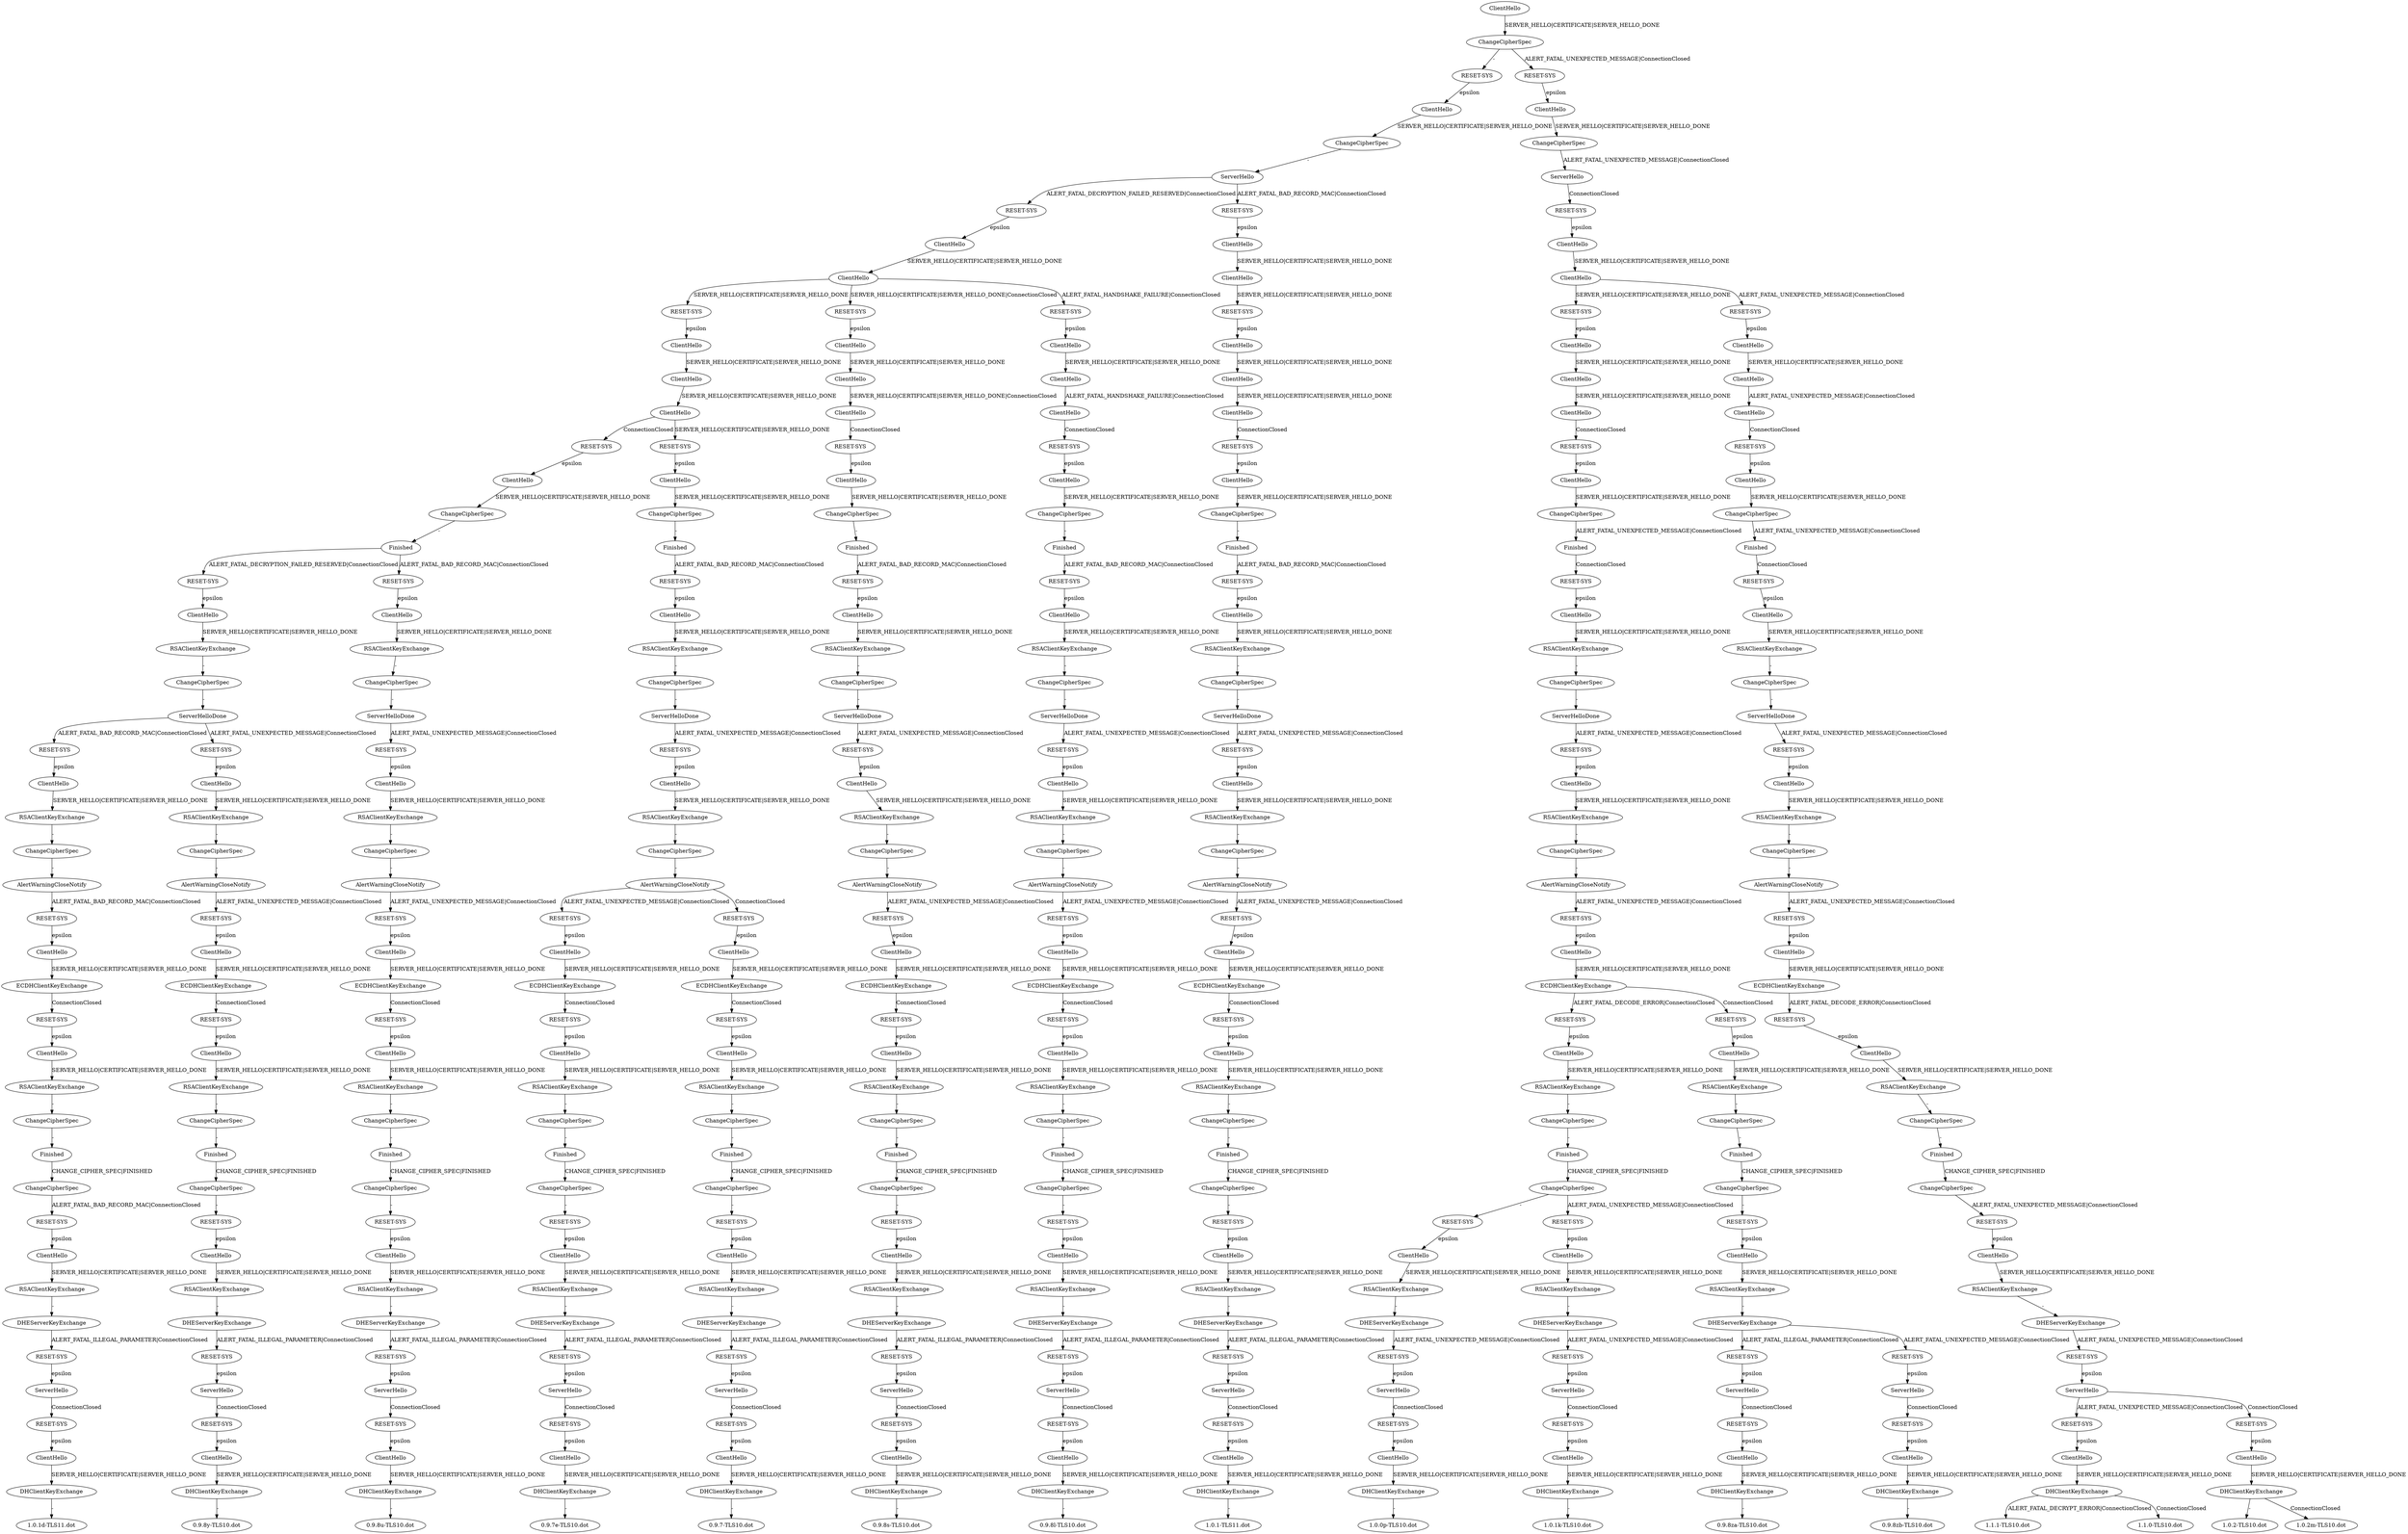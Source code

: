 digraph "" {
	node [label="\N"];
	a0	[label=ClientHello];
	a1	[label=ChangeCipherSpec];
	a0 -> a1	[key=0,
		label="SERVER_HELLO|CERTIFICATE|SERVER_HELLO_DONE"];
	a2	[label="RESET-SYS"];
	a1 -> a2	[key=0,
		label="-"];
	a3	[label="RESET-SYS"];
	a1 -> a3	[key=0,
		label="ALERT_FATAL_UNEXPECTED_MESSAGE|ConnectionClosed"];
	a5	[label=ClientHello];
	a2 -> a5	[key=0,
		label=epsilon];
	a4	[label=ClientHello];
	a3 -> a4	[key=0,
		label=epsilon];
	a6	[label=ChangeCipherSpec];
	a4 -> a6	[key=0,
		label="SERVER_HELLO|CERTIFICATE|SERVER_HELLO_DONE"];
	a9	[label=ChangeCipherSpec];
	a5 -> a9	[key=0,
		label="SERVER_HELLO|CERTIFICATE|SERVER_HELLO_DONE"];
	a7	[label=ServerHello];
	a6 -> a7	[key=0,
		label="ALERT_FATAL_UNEXPECTED_MESSAGE|ConnectionClosed"];
	a8	[label="RESET-SYS"];
	a7 -> a8	[key=0,
		label=ConnectionClosed];
	a13	[label=ClientHello];
	a8 -> a13	[key=0,
		label=epsilon];
	a10	[label=ServerHello];
	a9 -> a10	[key=0,
		label="-"];
	a11	[label="RESET-SYS"];
	a10 -> a11	[key=0,
		label="ALERT_FATAL_DECRYPTION_FAILED_RESERVED|ConnectionClosed"];
	a12	[label="RESET-SYS"];
	a10 -> a12	[key=0,
		label="ALERT_FATAL_BAD_RECORD_MAC|ConnectionClosed"];
	a14	[label=ClientHello];
	a11 -> a14	[key=0,
		label=epsilon];
	a15	[label=ClientHello];
	a12 -> a15	[key=0,
		label=epsilon];
	a16	[label=ClientHello];
	a13 -> a16	[key=0,
		label="SERVER_HELLO|CERTIFICATE|SERVER_HELLO_DONE"];
	a19	[label=ClientHello];
	a14 -> a19	[key=0,
		label="SERVER_HELLO|CERTIFICATE|SERVER_HELLO_DONE"];
	a23	[label=ClientHello];
	a15 -> a23	[key=0,
		label="SERVER_HELLO|CERTIFICATE|SERVER_HELLO_DONE"];
	a17	[label="RESET-SYS"];
	a16 -> a17	[key=0,
		label="SERVER_HELLO|CERTIFICATE|SERVER_HELLO_DONE"];
	a18	[label="RESET-SYS"];
	a16 -> a18	[key=0,
		label="ALERT_FATAL_UNEXPECTED_MESSAGE|ConnectionClosed"];
	a27	[label=ClientHello];
	a17 -> a27	[key=0,
		label=epsilon];
	a29	[label=ClientHello];
	a18 -> a29	[key=0,
		label=epsilon];
	a20	[label="RESET-SYS"];
	a19 -> a20	[key=0,
		label="SERVER_HELLO|CERTIFICATE|SERVER_HELLO_DONE"];
	a21	[label="RESET-SYS"];
	a19 -> a21	[key=0,
		label="SERVER_HELLO|CERTIFICATE|SERVER_HELLO_DONE|ConnectionClosed"];
	a22	[label="RESET-SYS"];
	a19 -> a22	[key=0,
		label="ALERT_FATAL_HANDSHAKE_FAILURE|ConnectionClosed"];
	a28	[label=ClientHello];
	a20 -> a28	[key=0,
		label=epsilon];
	a25	[label=ClientHello];
	a21 -> a25	[key=0,
		label=epsilon];
	a26	[label=ClientHello];
	a22 -> a26	[key=0,
		label=epsilon];
	a24	[label="RESET-SYS"];
	a23 -> a24	[key=0,
		label="SERVER_HELLO|CERTIFICATE|SERVER_HELLO_DONE"];
	a30	[label=ClientHello];
	a24 -> a30	[key=0,
		label=epsilon];
	a31	[label=ClientHello];
	a25 -> a31	[key=0,
		label="SERVER_HELLO|CERTIFICATE|SERVER_HELLO_DONE"];
	a34	[label=ClientHello];
	a26 -> a34	[key=0,
		label="SERVER_HELLO|CERTIFICATE|SERVER_HELLO_DONE"];
	a37	[label=ClientHello];
	a27 -> a37	[key=0,
		label="SERVER_HELLO|CERTIFICATE|SERVER_HELLO_DONE"];
	a40	[label=ClientHello];
	a28 -> a40	[key=0,
		label="SERVER_HELLO|CERTIFICATE|SERVER_HELLO_DONE"];
	a44	[label=ClientHello];
	a29 -> a44	[key=0,
		label="SERVER_HELLO|CERTIFICATE|SERVER_HELLO_DONE"];
	a47	[label=ClientHello];
	a30 -> a47	[key=0,
		label="SERVER_HELLO|CERTIFICATE|SERVER_HELLO_DONE"];
	a32	[label=ClientHello];
	a31 -> a32	[key=0,
		label="SERVER_HELLO|CERTIFICATE|SERVER_HELLO_DONE|ConnectionClosed"];
	a33	[label="RESET-SYS"];
	a32 -> a33	[key=0,
		label=ConnectionClosed];
	a51	[label=ClientHello];
	a33 -> a51	[key=0,
		label=epsilon];
	a35	[label=ClientHello];
	a34 -> a35	[key=0,
		label="ALERT_FATAL_HANDSHAKE_FAILURE|ConnectionClosed"];
	a36	[label="RESET-SYS"];
	a35 -> a36	[key=0,
		label=ConnectionClosed];
	a56	[label=ClientHello];
	a36 -> a56	[key=0,
		label=epsilon];
	a38	[label=ClientHello];
	a37 -> a38	[key=0,
		label="SERVER_HELLO|CERTIFICATE|SERVER_HELLO_DONE"];
	a39	[label="RESET-SYS"];
	a38 -> a39	[key=0,
		label=ConnectionClosed];
	a50	[label=ClientHello];
	a39 -> a50	[key=0,
		label=epsilon];
	a41	[label=ClientHello];
	a40 -> a41	[key=0,
		label="SERVER_HELLO|CERTIFICATE|SERVER_HELLO_DONE"];
	a42	[label="RESET-SYS"];
	a41 -> a42	[key=0,
		label=ConnectionClosed];
	a43	[label="RESET-SYS"];
	a41 -> a43	[key=0,
		label="SERVER_HELLO|CERTIFICATE|SERVER_HELLO_DONE"];
	a52	[label=ClientHello];
	a42 -> a52	[key=0,
		label=epsilon];
	a55	[label=ClientHello];
	a43 -> a55	[key=0,
		label=epsilon];
	a45	[label=ClientHello];
	a44 -> a45	[key=0,
		label="ALERT_FATAL_UNEXPECTED_MESSAGE|ConnectionClosed"];
	a46	[label="RESET-SYS"];
	a45 -> a46	[key=0,
		label=ConnectionClosed];
	a53	[label=ClientHello];
	a46 -> a53	[key=0,
		label=epsilon];
	a48	[label=ClientHello];
	a47 -> a48	[key=0,
		label="SERVER_HELLO|CERTIFICATE|SERVER_HELLO_DONE"];
	a49	[label="RESET-SYS"];
	a48 -> a49	[key=0,
		label=ConnectionClosed];
	a54	[label=ClientHello];
	a49 -> a54	[key=0,
		label=epsilon];
	a57	[label=ChangeCipherSpec];
	a50 -> a57	[key=0,
		label="SERVER_HELLO|CERTIFICATE|SERVER_HELLO_DONE"];
	a60	[label=ChangeCipherSpec];
	a51 -> a60	[key=0,
		label="SERVER_HELLO|CERTIFICATE|SERVER_HELLO_DONE"];
	a63	[label=ChangeCipherSpec];
	a52 -> a63	[key=0,
		label="SERVER_HELLO|CERTIFICATE|SERVER_HELLO_DONE"];
	a67	[label=ChangeCipherSpec];
	a53 -> a67	[key=0,
		label="SERVER_HELLO|CERTIFICATE|SERVER_HELLO_DONE"];
	a70	[label=ChangeCipherSpec];
	a54 -> a70	[key=0,
		label="SERVER_HELLO|CERTIFICATE|SERVER_HELLO_DONE"];
	a73	[label=ChangeCipherSpec];
	a55 -> a73	[key=0,
		label="SERVER_HELLO|CERTIFICATE|SERVER_HELLO_DONE"];
	a76	[label=ChangeCipherSpec];
	a56 -> a76	[key=0,
		label="SERVER_HELLO|CERTIFICATE|SERVER_HELLO_DONE"];
	a58	[label=Finished];
	a57 -> a58	[key=0,
		label="ALERT_FATAL_UNEXPECTED_MESSAGE|ConnectionClosed"];
	a59	[label="RESET-SYS"];
	a58 -> a59	[key=0,
		label=ConnectionClosed];
	a86	[label=ClientHello];
	a59 -> a86	[key=0,
		label=epsilon];
	a61	[label=Finished];
	a60 -> a61	[key=0,
		label="-"];
	a62	[label="RESET-SYS"];
	a61 -> a62	[key=0,
		label="ALERT_FATAL_BAD_RECORD_MAC|ConnectionClosed"];
	a80	[label=ClientHello];
	a62 -> a80	[key=0,
		label=epsilon];
	a64	[label=Finished];
	a63 -> a64	[key=0,
		label="-"];
	a65	[label="RESET-SYS"];
	a64 -> a65	[key=0,
		label="ALERT_FATAL_DECRYPTION_FAILED_RESERVED|ConnectionClosed"];
	a66	[label="RESET-SYS"];
	a64 -> a66	[key=0,
		label="ALERT_FATAL_BAD_RECORD_MAC|ConnectionClosed"];
	a79	[label=ClientHello];
	a65 -> a79	[key=0,
		label=epsilon];
	a83	[label=ClientHello];
	a66 -> a83	[key=0,
		label=epsilon];
	a68	[label=Finished];
	a67 -> a68	[key=0,
		label="ALERT_FATAL_UNEXPECTED_MESSAGE|ConnectionClosed"];
	a69	[label="RESET-SYS"];
	a68 -> a69	[key=0,
		label=ConnectionClosed];
	a81	[label=ClientHello];
	a69 -> a81	[key=0,
		label=epsilon];
	a71	[label=Finished];
	a70 -> a71	[key=0,
		label="-"];
	a72	[label="RESET-SYS"];
	a71 -> a72	[key=0,
		label="ALERT_FATAL_BAD_RECORD_MAC|ConnectionClosed"];
	a84	[label=ClientHello];
	a72 -> a84	[key=0,
		label=epsilon];
	a74	[label=Finished];
	a73 -> a74	[key=0,
		label="-"];
	a75	[label="RESET-SYS"];
	a74 -> a75	[key=0,
		label="ALERT_FATAL_BAD_RECORD_MAC|ConnectionClosed"];
	a85	[label=ClientHello];
	a75 -> a85	[key=0,
		label=epsilon];
	a77	[label=Finished];
	a76 -> a77	[key=0,
		label="-"];
	a78	[label="RESET-SYS"];
	a77 -> a78	[key=0,
		label="ALERT_FATAL_BAD_RECORD_MAC|ConnectionClosed"];
	a82	[label=ClientHello];
	a78 -> a82	[key=0,
		label=epsilon];
	a87	[label=RSAClientKeyExchange];
	a79 -> a87	[key=0,
		label="SERVER_HELLO|CERTIFICATE|SERVER_HELLO_DONE"];
	a92	[label=RSAClientKeyExchange];
	a80 -> a92	[key=0,
		label="SERVER_HELLO|CERTIFICATE|SERVER_HELLO_DONE"];
	a96	[label=RSAClientKeyExchange];
	a81 -> a96	[key=0,
		label="SERVER_HELLO|CERTIFICATE|SERVER_HELLO_DONE"];
	a100	[label=RSAClientKeyExchange];
	a82 -> a100	[key=0,
		label="SERVER_HELLO|CERTIFICATE|SERVER_HELLO_DONE"];
	a104	[label=RSAClientKeyExchange];
	a83 -> a104	[key=0,
		label="SERVER_HELLO|CERTIFICATE|SERVER_HELLO_DONE"];
	a108	[label=RSAClientKeyExchange];
	a84 -> a108	[key=0,
		label="SERVER_HELLO|CERTIFICATE|SERVER_HELLO_DONE"];
	a112	[label=RSAClientKeyExchange];
	a85 -> a112	[key=0,
		label="SERVER_HELLO|CERTIFICATE|SERVER_HELLO_DONE"];
	a116	[label=RSAClientKeyExchange];
	a86 -> a116	[key=0,
		label="SERVER_HELLO|CERTIFICATE|SERVER_HELLO_DONE"];
	a88	[label=ChangeCipherSpec];
	a87 -> a88	[key=0,
		label="-"];
	a89	[label=ServerHelloDone];
	a88 -> a89	[key=0,
		label="-"];
	a90	[label="RESET-SYS"];
	a89 -> a90	[key=0,
		label="ALERT_FATAL_BAD_RECORD_MAC|ConnectionClosed"];
	a91	[label="RESET-SYS"];
	a89 -> a91	[key=0,
		label="ALERT_FATAL_UNEXPECTED_MESSAGE|ConnectionClosed"];
	a121	[label=ClientHello];
	a90 -> a121	[key=0,
		label=epsilon];
	a122	[label=ClientHello];
	a91 -> a122	[key=0,
		label=epsilon];
	a93	[label=ChangeCipherSpec];
	a92 -> a93	[key=0,
		label="-"];
	a94	[label=ServerHelloDone];
	a93 -> a94	[key=0,
		label="-"];
	a95	[label="RESET-SYS"];
	a94 -> a95	[key=0,
		label="ALERT_FATAL_UNEXPECTED_MESSAGE|ConnectionClosed"];
	a120	[label=ClientHello];
	a95 -> a120	[key=0,
		label=epsilon];
	a97	[label=ChangeCipherSpec];
	a96 -> a97	[key=0,
		label="-"];
	a98	[label=ServerHelloDone];
	a97 -> a98	[key=0,
		label="-"];
	a99	[label="RESET-SYS"];
	a98 -> a99	[key=0,
		label="ALERT_FATAL_UNEXPECTED_MESSAGE|ConnectionClosed"];
	a127	[label=ClientHello];
	a99 -> a127	[key=0,
		label=epsilon];
	a101	[label=ChangeCipherSpec];
	a100 -> a101	[key=0,
		label="-"];
	a102	[label=ServerHelloDone];
	a101 -> a102	[key=0,
		label="-"];
	a103	[label="RESET-SYS"];
	a102 -> a103	[key=0,
		label="ALERT_FATAL_UNEXPECTED_MESSAGE|ConnectionClosed"];
	a128	[label=ClientHello];
	a103 -> a128	[key=0,
		label=epsilon];
	a105	[label=ChangeCipherSpec];
	a104 -> a105	[key=0,
		label="-"];
	a106	[label=ServerHelloDone];
	a105 -> a106	[key=0,
		label="-"];
	a107	[label="RESET-SYS"];
	a106 -> a107	[key=0,
		label="ALERT_FATAL_UNEXPECTED_MESSAGE|ConnectionClosed"];
	a126	[label=ClientHello];
	a107 -> a126	[key=0,
		label=epsilon];
	a109	[label=ChangeCipherSpec];
	a108 -> a109	[key=0,
		label="-"];
	a110	[label=ServerHelloDone];
	a109 -> a110	[key=0,
		label="-"];
	a111	[label="RESET-SYS"];
	a110 -> a111	[key=0,
		label="ALERT_FATAL_UNEXPECTED_MESSAGE|ConnectionClosed"];
	a125	[label=ClientHello];
	a111 -> a125	[key=0,
		label=epsilon];
	a113	[label=ChangeCipherSpec];
	a112 -> a113	[key=0,
		label="-"];
	a114	[label=ServerHelloDone];
	a113 -> a114	[key=0,
		label="-"];
	a115	[label="RESET-SYS"];
	a114 -> a115	[key=0,
		label="ALERT_FATAL_UNEXPECTED_MESSAGE|ConnectionClosed"];
	a123	[label=ClientHello];
	a115 -> a123	[key=0,
		label=epsilon];
	a117	[label=ChangeCipherSpec];
	a116 -> a117	[key=0,
		label="-"];
	a118	[label=ServerHelloDone];
	a117 -> a118	[key=0,
		label="-"];
	a119	[label="RESET-SYS"];
	a118 -> a119	[key=0,
		label="ALERT_FATAL_UNEXPECTED_MESSAGE|ConnectionClosed"];
	a124	[label=ClientHello];
	a119 -> a124	[key=0,
		label=epsilon];
	a129	[label=RSAClientKeyExchange];
	a120 -> a129	[key=0,
		label="SERVER_HELLO|CERTIFICATE|SERVER_HELLO_DONE"];
	a133	[label=RSAClientKeyExchange];
	a121 -> a133	[key=0,
		label="SERVER_HELLO|CERTIFICATE|SERVER_HELLO_DONE"];
	a137	[label=RSAClientKeyExchange];
	a122 -> a137	[key=0,
		label="SERVER_HELLO|CERTIFICATE|SERVER_HELLO_DONE"];
	a141	[label=RSAClientKeyExchange];
	a123 -> a141	[key=0,
		label="SERVER_HELLO|CERTIFICATE|SERVER_HELLO_DONE"];
	a146	[label=RSAClientKeyExchange];
	a124 -> a146	[key=0,
		label="SERVER_HELLO|CERTIFICATE|SERVER_HELLO_DONE"];
	a150	[label=RSAClientKeyExchange];
	a125 -> a150	[key=0,
		label="SERVER_HELLO|CERTIFICATE|SERVER_HELLO_DONE"];
	a154	[label=RSAClientKeyExchange];
	a126 -> a154	[key=0,
		label="SERVER_HELLO|CERTIFICATE|SERVER_HELLO_DONE"];
	a158	[label=RSAClientKeyExchange];
	a127 -> a158	[key=0,
		label="SERVER_HELLO|CERTIFICATE|SERVER_HELLO_DONE"];
	a162	[label=RSAClientKeyExchange];
	a128 -> a162	[key=0,
		label="SERVER_HELLO|CERTIFICATE|SERVER_HELLO_DONE"];
	a130	[label=ChangeCipherSpec];
	a129 -> a130	[key=0,
		label="-"];
	a131	[label=AlertWarningCloseNotify];
	a130 -> a131	[key=0,
		label="-"];
	a132	[label="RESET-SYS"];
	a131 -> a132	[key=0,
		label="ALERT_FATAL_UNEXPECTED_MESSAGE|ConnectionClosed"];
	a170	[label=ClientHello];
	a132 -> a170	[key=0,
		label=epsilon];
	a134	[label=ChangeCipherSpec];
	a133 -> a134	[key=0,
		label="-"];
	a135	[label=AlertWarningCloseNotify];
	a134 -> a135	[key=0,
		label="-"];
	a136	[label="RESET-SYS"];
	a135 -> a136	[key=0,
		label="ALERT_FATAL_BAD_RECORD_MAC|ConnectionClosed"];
	a171	[label=ClientHello];
	a136 -> a171	[key=0,
		label=epsilon];
	a138	[label=ChangeCipherSpec];
	a137 -> a138	[key=0,
		label="-"];
	a139	[label=AlertWarningCloseNotify];
	a138 -> a139	[key=0,
		label="-"];
	a140	[label="RESET-SYS"];
	a139 -> a140	[key=0,
		label="ALERT_FATAL_UNEXPECTED_MESSAGE|ConnectionClosed"];
	a174	[label=ClientHello];
	a140 -> a174	[key=0,
		label=epsilon];
	a142	[label=ChangeCipherSpec];
	a141 -> a142	[key=0,
		label="-"];
	a143	[label=AlertWarningCloseNotify];
	a142 -> a143	[key=0,
		label="-"];
	a144	[label="RESET-SYS"];
	a143 -> a144	[key=0,
		label="ALERT_FATAL_UNEXPECTED_MESSAGE|ConnectionClosed"];
	a145	[label="RESET-SYS"];
	a143 -> a145	[key=0,
		label=ConnectionClosed];
	a175	[label=ClientHello];
	a144 -> a175	[key=0,
		label=epsilon];
	a173	[label=ClientHello];
	a145 -> a173	[key=0,
		label=epsilon];
	a147	[label=ChangeCipherSpec];
	a146 -> a147	[key=0,
		label="-"];
	a148	[label=AlertWarningCloseNotify];
	a147 -> a148	[key=0,
		label="-"];
	a149	[label="RESET-SYS"];
	a148 -> a149	[key=0,
		label="ALERT_FATAL_UNEXPECTED_MESSAGE|ConnectionClosed"];
	a167	[label=ClientHello];
	a149 -> a167	[key=0,
		label=epsilon];
	a151	[label=ChangeCipherSpec];
	a150 -> a151	[key=0,
		label="-"];
	a152	[label=AlertWarningCloseNotify];
	a151 -> a152	[key=0,
		label="-"];
	a153	[label="RESET-SYS"];
	a152 -> a153	[key=0,
		label="ALERT_FATAL_UNEXPECTED_MESSAGE|ConnectionClosed"];
	a166	[label=ClientHello];
	a153 -> a166	[key=0,
		label=epsilon];
	a155	[label=ChangeCipherSpec];
	a154 -> a155	[key=0,
		label="-"];
	a156	[label=AlertWarningCloseNotify];
	a155 -> a156	[key=0,
		label="-"];
	a157	[label="RESET-SYS"];
	a156 -> a157	[key=0,
		label="ALERT_FATAL_UNEXPECTED_MESSAGE|ConnectionClosed"];
	a168	[label=ClientHello];
	a157 -> a168	[key=0,
		label=epsilon];
	a159	[label=ChangeCipherSpec];
	a158 -> a159	[key=0,
		label="-"];
	a160	[label=AlertWarningCloseNotify];
	a159 -> a160	[key=0,
		label="-"];
	a161	[label="RESET-SYS"];
	a160 -> a161	[key=0,
		label="ALERT_FATAL_UNEXPECTED_MESSAGE|ConnectionClosed"];
	a172	[label=ClientHello];
	a161 -> a172	[key=0,
		label=epsilon];
	a163	[label=ChangeCipherSpec];
	a162 -> a163	[key=0,
		label="-"];
	a164	[label=AlertWarningCloseNotify];
	a163 -> a164	[key=0,
		label="-"];
	a165	[label="RESET-SYS"];
	a164 -> a165	[key=0,
		label="ALERT_FATAL_UNEXPECTED_MESSAGE|ConnectionClosed"];
	a169	[label=ClientHello];
	a165 -> a169	[key=0,
		label=epsilon];
	a176	[label=ECDHClientKeyExchange];
	a166 -> a176	[key=0,
		label="SERVER_HELLO|CERTIFICATE|SERVER_HELLO_DONE"];
	a178	[label=ECDHClientKeyExchange];
	a167 -> a178	[key=0,
		label="SERVER_HELLO|CERTIFICATE|SERVER_HELLO_DONE"];
	a181	[label=ECDHClientKeyExchange];
	a168 -> a181	[key=0,
		label="SERVER_HELLO|CERTIFICATE|SERVER_HELLO_DONE"];
	a183	[label=ECDHClientKeyExchange];
	a169 -> a183	[key=0,
		label="SERVER_HELLO|CERTIFICATE|SERVER_HELLO_DONE"];
	a185	[label=ECDHClientKeyExchange];
	a170 -> a185	[key=0,
		label="SERVER_HELLO|CERTIFICATE|SERVER_HELLO_DONE"];
	a187	[label=ECDHClientKeyExchange];
	a171 -> a187	[key=0,
		label="SERVER_HELLO|CERTIFICATE|SERVER_HELLO_DONE"];
	a189	[label=ECDHClientKeyExchange];
	a172 -> a189	[key=0,
		label="SERVER_HELLO|CERTIFICATE|SERVER_HELLO_DONE"];
	a191	[label=ECDHClientKeyExchange];
	a173 -> a191	[key=0,
		label="SERVER_HELLO|CERTIFICATE|SERVER_HELLO_DONE"];
	a193	[label=ECDHClientKeyExchange];
	a174 -> a193	[key=0,
		label="SERVER_HELLO|CERTIFICATE|SERVER_HELLO_DONE"];
	a195	[label=ECDHClientKeyExchange];
	a175 -> a195	[key=0,
		label="SERVER_HELLO|CERTIFICATE|SERVER_HELLO_DONE"];
	a177	[label="RESET-SYS"];
	a176 -> a177	[key=0,
		label=ConnectionClosed];
	a198	[label=ClientHello];
	a177 -> a198	[key=0,
		label=epsilon];
	a179	[label="RESET-SYS"];
	a178 -> a179	[key=0,
		label="ALERT_FATAL_DECODE_ERROR|ConnectionClosed"];
	a180	[label="RESET-SYS"];
	a178 -> a180	[key=0,
		label=ConnectionClosed];
	a205	[label=ClientHello];
	a179 -> a205	[key=0,
		label=epsilon];
	a204	[label=ClientHello];
	a180 -> a204	[key=0,
		label=epsilon];
	a182	[label="RESET-SYS"];
	a181 -> a182	[key=0,
		label=ConnectionClosed];
	a206	[label=ClientHello];
	a182 -> a206	[key=0,
		label=epsilon];
	a184	[label="RESET-SYS"];
	a183 -> a184	[key=0,
		label=ConnectionClosed];
	a203	[label=ClientHello];
	a184 -> a203	[key=0,
		label=epsilon];
	a186	[label="RESET-SYS"];
	a185 -> a186	[key=0,
		label=ConnectionClosed];
	a207	[label=ClientHello];
	a186 -> a207	[key=0,
		label=epsilon];
	a188	[label="RESET-SYS"];
	a187 -> a188	[key=0,
		label=ConnectionClosed];
	a200	[label=ClientHello];
	a188 -> a200	[key=0,
		label=epsilon];
	a190	[label="RESET-SYS"];
	a189 -> a190	[key=0,
		label="ALERT_FATAL_DECODE_ERROR|ConnectionClosed"];
	a202	[label=ClientHello];
	a190 -> a202	[key=0,
		label=epsilon];
	a192	[label="RESET-SYS"];
	a191 -> a192	[key=0,
		label=ConnectionClosed];
	a197	[label=ClientHello];
	a192 -> a197	[key=0,
		label=epsilon];
	a194	[label="RESET-SYS"];
	a193 -> a194	[key=0,
		label=ConnectionClosed];
	a199	[label=ClientHello];
	a194 -> a199	[key=0,
		label=epsilon];
	a196	[label="RESET-SYS"];
	a195 -> a196	[key=0,
		label=ConnectionClosed];
	a201	[label=ClientHello];
	a196 -> a201	[key=0,
		label=epsilon];
	a208	[label=RSAClientKeyExchange];
	a197 -> a208	[key=0,
		label="SERVER_HELLO|CERTIFICATE|SERVER_HELLO_DONE"];
	a213	[label=RSAClientKeyExchange];
	a198 -> a213	[key=0,
		label="SERVER_HELLO|CERTIFICATE|SERVER_HELLO_DONE"];
	a218	[label=RSAClientKeyExchange];
	a199 -> a218	[key=0,
		label="SERVER_HELLO|CERTIFICATE|SERVER_HELLO_DONE"];
	a223	[label=RSAClientKeyExchange];
	a200 -> a223	[key=0,
		label="SERVER_HELLO|CERTIFICATE|SERVER_HELLO_DONE"];
	a228	[label=RSAClientKeyExchange];
	a201 -> a228	[key=0,
		label="SERVER_HELLO|CERTIFICATE|SERVER_HELLO_DONE"];
	a233	[label=RSAClientKeyExchange];
	a202 -> a233	[key=0,
		label="SERVER_HELLO|CERTIFICATE|SERVER_HELLO_DONE"];
	a238	[label=RSAClientKeyExchange];
	a203 -> a238	[key=0,
		label="SERVER_HELLO|CERTIFICATE|SERVER_HELLO_DONE"];
	a243	[label=RSAClientKeyExchange];
	a204 -> a243	[key=0,
		label="SERVER_HELLO|CERTIFICATE|SERVER_HELLO_DONE"];
	a248	[label=RSAClientKeyExchange];
	a205 -> a248	[key=0,
		label="SERVER_HELLO|CERTIFICATE|SERVER_HELLO_DONE"];
	a254	[label=RSAClientKeyExchange];
	a206 -> a254	[key=0,
		label="SERVER_HELLO|CERTIFICATE|SERVER_HELLO_DONE"];
	a259	[label=RSAClientKeyExchange];
	a207 -> a259	[key=0,
		label="SERVER_HELLO|CERTIFICATE|SERVER_HELLO_DONE"];
	a209	[label=ChangeCipherSpec];
	a208 -> a209	[key=0,
		label="-"];
	a210	[label=Finished];
	a209 -> a210	[key=0,
		label="-"];
	a211	[label=ChangeCipherSpec];
	a210 -> a211	[key=0,
		label="CHANGE_CIPHER_SPEC|FINISHED"];
	a212	[label="RESET-SYS"];
	a211 -> a212	[key=0,
		label="-"];
	a267	[label=ClientHello];
	a212 -> a267	[key=0,
		label=epsilon];
	a214	[label=ChangeCipherSpec];
	a213 -> a214	[key=0,
		label="-"];
	a215	[label=Finished];
	a214 -> a215	[key=0,
		label="-"];
	a216	[label=ChangeCipherSpec];
	a215 -> a216	[key=0,
		label="CHANGE_CIPHER_SPEC|FINISHED"];
	a217	[label="RESET-SYS"];
	a216 -> a217	[key=0,
		label="-"];
	a273	[label=ClientHello];
	a217 -> a273	[key=0,
		label=epsilon];
	a219	[label=ChangeCipherSpec];
	a218 -> a219	[key=0,
		label="-"];
	a220	[label=Finished];
	a219 -> a220	[key=0,
		label="-"];
	a221	[label=ChangeCipherSpec];
	a220 -> a221	[key=0,
		label="CHANGE_CIPHER_SPEC|FINISHED"];
	a222	[label="RESET-SYS"];
	a221 -> a222	[key=0,
		label="-"];
	a275	[label=ClientHello];
	a222 -> a275	[key=0,
		label=epsilon];
	a224	[label=ChangeCipherSpec];
	a223 -> a224	[key=0,
		label="-"];
	a225	[label=Finished];
	a224 -> a225	[key=0,
		label="-"];
	a226	[label=ChangeCipherSpec];
	a225 -> a226	[key=0,
		label="CHANGE_CIPHER_SPEC|FINISHED"];
	a227	[label="RESET-SYS"];
	a226 -> a227	[key=0,
		label="ALERT_FATAL_BAD_RECORD_MAC|ConnectionClosed"];
	a271	[label=ClientHello];
	a227 -> a271	[key=0,
		label=epsilon];
	a229	[label=ChangeCipherSpec];
	a228 -> a229	[key=0,
		label="-"];
	a230	[label=Finished];
	a229 -> a230	[key=0,
		label="-"];
	a231	[label=ChangeCipherSpec];
	a230 -> a231	[key=0,
		label="CHANGE_CIPHER_SPEC|FINISHED"];
	a232	[label="RESET-SYS"];
	a231 -> a232	[key=0,
		label="-"];
	a272	[label=ClientHello];
	a232 -> a272	[key=0,
		label=epsilon];
	a234	[label=ChangeCipherSpec];
	a233 -> a234	[key=0,
		label="-"];
	a235	[label=Finished];
	a234 -> a235	[key=0,
		label="-"];
	a236	[label=ChangeCipherSpec];
	a235 -> a236	[key=0,
		label="CHANGE_CIPHER_SPEC|FINISHED"];
	a237	[label="RESET-SYS"];
	a236 -> a237	[key=0,
		label="ALERT_FATAL_UNEXPECTED_MESSAGE|ConnectionClosed"];
	a269	[label=ClientHello];
	a237 -> a269	[key=0,
		label=epsilon];
	a239	[label=ChangeCipherSpec];
	a238 -> a239	[key=0,
		label="-"];
	a240	[label=Finished];
	a239 -> a240	[key=0,
		label="-"];
	a241	[label=ChangeCipherSpec];
	a240 -> a241	[key=0,
		label="CHANGE_CIPHER_SPEC|FINISHED"];
	a242	[label="RESET-SYS"];
	a241 -> a242	[key=0,
		label="-"];
	a264	[label=ClientHello];
	a242 -> a264	[key=0,
		label=epsilon];
	a244	[label=ChangeCipherSpec];
	a243 -> a244	[key=0,
		label="-"];
	a245	[label=Finished];
	a244 -> a245	[key=0,
		label="-"];
	a246	[label=ChangeCipherSpec];
	a245 -> a246	[key=0,
		label="CHANGE_CIPHER_SPEC|FINISHED"];
	a247	[label="RESET-SYS"];
	a246 -> a247	[key=0,
		label="-"];
	a270	[label=ClientHello];
	a247 -> a270	[key=0,
		label=epsilon];
	a249	[label=ChangeCipherSpec];
	a248 -> a249	[key=0,
		label="-"];
	a250	[label=Finished];
	a249 -> a250	[key=0,
		label="-"];
	a251	[label=ChangeCipherSpec];
	a250 -> a251	[key=0,
		label="CHANGE_CIPHER_SPEC|FINISHED"];
	a252	[label="RESET-SYS"];
	a251 -> a252	[key=0,
		label="-"];
	a253	[label="RESET-SYS"];
	a251 -> a253	[key=0,
		label="ALERT_FATAL_UNEXPECTED_MESSAGE|ConnectionClosed"];
	a268	[label=ClientHello];
	a252 -> a268	[key=0,
		label=epsilon];
	a265	[label=ClientHello];
	a253 -> a265	[key=0,
		label=epsilon];
	a255	[label=ChangeCipherSpec];
	a254 -> a255	[key=0,
		label="-"];
	a256	[label=Finished];
	a255 -> a256	[key=0,
		label="-"];
	a257	[label=ChangeCipherSpec];
	a256 -> a257	[key=0,
		label="CHANGE_CIPHER_SPEC|FINISHED"];
	a258	[label="RESET-SYS"];
	a257 -> a258	[key=0,
		label="-"];
	a274	[label=ClientHello];
	a258 -> a274	[key=0,
		label=epsilon];
	a260	[label=ChangeCipherSpec];
	a259 -> a260	[key=0,
		label="-"];
	a261	[label=Finished];
	a260 -> a261	[key=0,
		label="-"];
	a262	[label=ChangeCipherSpec];
	a261 -> a262	[key=0,
		label="CHANGE_CIPHER_SPEC|FINISHED"];
	a263	[label="RESET-SYS"];
	a262 -> a263	[key=0,
		label="-"];
	a266	[label=ClientHello];
	a263 -> a266	[key=0,
		label=epsilon];
	a276	[label=RSAClientKeyExchange];
	a264 -> a276	[key=0,
		label="SERVER_HELLO|CERTIFICATE|SERVER_HELLO_DONE"];
	a279	[label=RSAClientKeyExchange];
	a265 -> a279	[key=0,
		label="SERVER_HELLO|CERTIFICATE|SERVER_HELLO_DONE"];
	a282	[label=RSAClientKeyExchange];
	a266 -> a282	[key=0,
		label="SERVER_HELLO|CERTIFICATE|SERVER_HELLO_DONE"];
	a285	[label=RSAClientKeyExchange];
	a267 -> a285	[key=0,
		label="SERVER_HELLO|CERTIFICATE|SERVER_HELLO_DONE"];
	a288	[label=RSAClientKeyExchange];
	a268 -> a288	[key=0,
		label="SERVER_HELLO|CERTIFICATE|SERVER_HELLO_DONE"];
	a291	[label=RSAClientKeyExchange];
	a269 -> a291	[key=0,
		label="SERVER_HELLO|CERTIFICATE|SERVER_HELLO_DONE"];
	a294	[label=RSAClientKeyExchange];
	a270 -> a294	[key=0,
		label="SERVER_HELLO|CERTIFICATE|SERVER_HELLO_DONE"];
	a298	[label=RSAClientKeyExchange];
	a271 -> a298	[key=0,
		label="SERVER_HELLO|CERTIFICATE|SERVER_HELLO_DONE"];
	a301	[label=RSAClientKeyExchange];
	a272 -> a301	[key=0,
		label="SERVER_HELLO|CERTIFICATE|SERVER_HELLO_DONE"];
	a304	[label=RSAClientKeyExchange];
	a273 -> a304	[key=0,
		label="SERVER_HELLO|CERTIFICATE|SERVER_HELLO_DONE"];
	a307	[label=RSAClientKeyExchange];
	a274 -> a307	[key=0,
		label="SERVER_HELLO|CERTIFICATE|SERVER_HELLO_DONE"];
	a310	[label=RSAClientKeyExchange];
	a275 -> a310	[key=0,
		label="SERVER_HELLO|CERTIFICATE|SERVER_HELLO_DONE"];
	a277	[label=DHEServerKeyExchange];
	a276 -> a277	[key=0,
		label="-"];
	a278	[label="RESET-SYS"];
	a277 -> a278	[key=0,
		label="ALERT_FATAL_ILLEGAL_PARAMETER|ConnectionClosed"];
	a323	[label=ServerHello];
	a278 -> a323	[key=0,
		label=epsilon];
	a280	[label=DHEServerKeyExchange];
	a279 -> a280	[key=0,
		label="-"];
	a281	[label="RESET-SYS"];
	a280 -> a281	[key=0,
		label="ALERT_FATAL_UNEXPECTED_MESSAGE|ConnectionClosed"];
	a324	[label=ServerHello];
	a281 -> a324	[key=0,
		label=epsilon];
	a283	[label=DHEServerKeyExchange];
	a282 -> a283	[key=0,
		label="-"];
	a284	[label="RESET-SYS"];
	a283 -> a284	[key=0,
		label="ALERT_FATAL_ILLEGAL_PARAMETER|ConnectionClosed"];
	a318	[label=ServerHello];
	a284 -> a318	[key=0,
		label=epsilon];
	a286	[label=DHEServerKeyExchange];
	a285 -> a286	[key=0,
		label="-"];
	a287	[label="RESET-SYS"];
	a286 -> a287	[key=0,
		label="ALERT_FATAL_ILLEGAL_PARAMETER|ConnectionClosed"];
	a319	[label=ServerHello];
	a287 -> a319	[key=0,
		label=epsilon];
	a289	[label=DHEServerKeyExchange];
	a288 -> a289	[key=0,
		label="-"];
	a290	[label="RESET-SYS"];
	a289 -> a290	[key=0,
		label="ALERT_FATAL_UNEXPECTED_MESSAGE|ConnectionClosed"];
	a313	[label=ServerHello];
	a290 -> a313	[key=0,
		label=epsilon];
	a292	[label=DHEServerKeyExchange];
	a291 -> a292	[key=0,
		label="-"];
	a293	[label="RESET-SYS"];
	a292 -> a293	[key=0,
		label="ALERT_FATAL_UNEXPECTED_MESSAGE|ConnectionClosed"];
	a316	[label=ServerHello];
	a293 -> a316	[key=0,
		label=epsilon];
	a295	[label=DHEServerKeyExchange];
	a294 -> a295	[key=0,
		label="-"];
	a296	[label="RESET-SYS"];
	a295 -> a296	[key=0,
		label="ALERT_FATAL_ILLEGAL_PARAMETER|ConnectionClosed"];
	a297	[label="RESET-SYS"];
	a295 -> a297	[key=0,
		label="ALERT_FATAL_UNEXPECTED_MESSAGE|ConnectionClosed"];
	a314	[label=ServerHello];
	a296 -> a314	[key=0,
		label=epsilon];
	a325	[label=ServerHello];
	a297 -> a325	[key=0,
		label=epsilon];
	a299	[label=DHEServerKeyExchange];
	a298 -> a299	[key=0,
		label="-"];
	a300	[label="RESET-SYS"];
	a299 -> a300	[key=0,
		label="ALERT_FATAL_ILLEGAL_PARAMETER|ConnectionClosed"];
	a320	[label=ServerHello];
	a300 -> a320	[key=0,
		label=epsilon];
	a302	[label=DHEServerKeyExchange];
	a301 -> a302	[key=0,
		label="-"];
	a303	[label="RESET-SYS"];
	a302 -> a303	[key=0,
		label="ALERT_FATAL_ILLEGAL_PARAMETER|ConnectionClosed"];
	a317	[label=ServerHello];
	a303 -> a317	[key=0,
		label=epsilon];
	a305	[label=DHEServerKeyExchange];
	a304 -> a305	[key=0,
		label="-"];
	a306	[label="RESET-SYS"];
	a305 -> a306	[key=0,
		label="ALERT_FATAL_ILLEGAL_PARAMETER|ConnectionClosed"];
	a321	[label=ServerHello];
	a306 -> a321	[key=0,
		label=epsilon];
	a308	[label=DHEServerKeyExchange];
	a307 -> a308	[key=0,
		label="-"];
	a309	[label="RESET-SYS"];
	a308 -> a309	[key=0,
		label="ALERT_FATAL_ILLEGAL_PARAMETER|ConnectionClosed"];
	a322	[label=ServerHello];
	a309 -> a322	[key=0,
		label=epsilon];
	a311	[label=DHEServerKeyExchange];
	a310 -> a311	[key=0,
		label="-"];
	a312	[label="RESET-SYS"];
	a311 -> a312	[key=0,
		label="ALERT_FATAL_ILLEGAL_PARAMETER|ConnectionClosed"];
	a315	[label=ServerHello];
	a312 -> a315	[key=0,
		label=epsilon];
	a326	[label="RESET-SYS"];
	a313 -> a326	[key=0,
		label=ConnectionClosed];
	a327	[label="RESET-SYS"];
	a314 -> a327	[key=0,
		label=ConnectionClosed];
	a328	[label="RESET-SYS"];
	a315 -> a328	[key=0,
		label=ConnectionClosed];
	a329	[label="RESET-SYS"];
	a316 -> a329	[key=0,
		label="ALERT_FATAL_UNEXPECTED_MESSAGE|ConnectionClosed"];
	a330	[label="RESET-SYS"];
	a316 -> a330	[key=0,
		label=ConnectionClosed];
	a331	[label="RESET-SYS"];
	a317 -> a331	[key=0,
		label=ConnectionClosed];
	a332	[label="RESET-SYS"];
	a318 -> a332	[key=0,
		label=ConnectionClosed];
	a333	[label="RESET-SYS"];
	a319 -> a333	[key=0,
		label=ConnectionClosed];
	a334	[label="RESET-SYS"];
	a320 -> a334	[key=0,
		label=ConnectionClosed];
	a335	[label="RESET-SYS"];
	a321 -> a335	[key=0,
		label=ConnectionClosed];
	a336	[label="RESET-SYS"];
	a322 -> a336	[key=0,
		label=ConnectionClosed];
	a337	[label="RESET-SYS"];
	a323 -> a337	[key=0,
		label=ConnectionClosed];
	a338	[label="RESET-SYS"];
	a324 -> a338	[key=0,
		label=ConnectionClosed];
	a339	[label="RESET-SYS"];
	a325 -> a339	[key=0,
		label=ConnectionClosed];
	a345	[label=ClientHello];
	a326 -> a345	[key=0,
		label=epsilon];
	a352	[label=ClientHello];
	a327 -> a352	[key=0,
		label=epsilon];
	a351	[label=ClientHello];
	a328 -> a351	[key=0,
		label=epsilon];
	a340	[label=ClientHello];
	a329 -> a340	[key=0,
		label=epsilon];
	a353	[label=ClientHello];
	a330 -> a353	[key=0,
		label=epsilon];
	a343	[label=ClientHello];
	a331 -> a343	[key=0,
		label=epsilon];
	a346	[label=ClientHello];
	a332 -> a346	[key=0,
		label=epsilon];
	a350	[label=ClientHello];
	a333 -> a350	[key=0,
		label=epsilon];
	a347	[label=ClientHello];
	a334 -> a347	[key=0,
		label=epsilon];
	a344	[label=ClientHello];
	a335 -> a344	[key=0,
		label=epsilon];
	a348	[label=ClientHello];
	a336 -> a348	[key=0,
		label=epsilon];
	a341	[label=ClientHello];
	a337 -> a341	[key=0,
		label=epsilon];
	a349	[label=ClientHello];
	a338 -> a349	[key=0,
		label=epsilon];
	a342	[label=ClientHello];
	a339 -> a342	[key=0,
		label=epsilon];
	a354	[label=DHClientKeyExchange];
	a340 -> a354	[key=0,
		label="SERVER_HELLO|CERTIFICATE|SERVER_HELLO_DONE"];
	a357	[label=DHClientKeyExchange];
	a341 -> a357	[key=0,
		label="SERVER_HELLO|CERTIFICATE|SERVER_HELLO_DONE"];
	a359	[label=DHClientKeyExchange];
	a342 -> a359	[key=0,
		label="SERVER_HELLO|CERTIFICATE|SERVER_HELLO_DONE"];
	a361	[label=DHClientKeyExchange];
	a343 -> a361	[key=0,
		label="SERVER_HELLO|CERTIFICATE|SERVER_HELLO_DONE"];
	a363	[label=DHClientKeyExchange];
	a344 -> a363	[key=0,
		label="SERVER_HELLO|CERTIFICATE|SERVER_HELLO_DONE"];
	a365	[label=DHClientKeyExchange];
	a345 -> a365	[key=0,
		label="SERVER_HELLO|CERTIFICATE|SERVER_HELLO_DONE"];
	a367	[label=DHClientKeyExchange];
	a346 -> a367	[key=0,
		label="SERVER_HELLO|CERTIFICATE|SERVER_HELLO_DONE"];
	a369	[label=DHClientKeyExchange];
	a347 -> a369	[key=0,
		label="SERVER_HELLO|CERTIFICATE|SERVER_HELLO_DONE"];
	a371	[label=DHClientKeyExchange];
	a348 -> a371	[key=0,
		label="SERVER_HELLO|CERTIFICATE|SERVER_HELLO_DONE"];
	a373	[label=DHClientKeyExchange];
	a349 -> a373	[key=0,
		label="SERVER_HELLO|CERTIFICATE|SERVER_HELLO_DONE"];
	a375	[label=DHClientKeyExchange];
	a350 -> a375	[key=0,
		label="SERVER_HELLO|CERTIFICATE|SERVER_HELLO_DONE"];
	a377	[label=DHClientKeyExchange];
	a351 -> a377	[key=0,
		label="SERVER_HELLO|CERTIFICATE|SERVER_HELLO_DONE"];
	a379	[label=DHClientKeyExchange];
	a352 -> a379	[key=0,
		label="SERVER_HELLO|CERTIFICATE|SERVER_HELLO_DONE"];
	a381	[label=DHClientKeyExchange];
	a353 -> a381	[key=0,
		label="SERVER_HELLO|CERTIFICATE|SERVER_HELLO_DONE"];
	a355	[label="1.1.1-TLS10.dot"];
	a354 -> a355	[key=0,
		label="ALERT_FATAL_DECRYPT_ERROR|ConnectionClosed"];
	a356	[label="1.1.0-TLS10.dot"];
	a354 -> a356	[key=0,
		label=ConnectionClosed];
	a358	[label="0.9.8l-TLS10.dot"];
	a357 -> a358	[key=0,
		label="-"];
	a360	[label="0.9.8zb-TLS10.dot"];
	a359 -> a360	[key=0,
		label="-"];
	a362	[label="0.9.7e-TLS10.dot"];
	a361 -> a362	[key=0,
		label="-"];
	a364	[label="1.0.1-TLS11.dot"];
	a363 -> a364	[key=0,
		label="-"];
	a366	[label="1.0.0p-TLS10.dot"];
	a365 -> a366	[key=0,
		label="-"];
	a368	[label="0.9.8s-TLS10.dot"];
	a367 -> a368	[key=0,
		label="-"];
	a370	[label="1.0.1d-TLS11.dot"];
	a369 -> a370	[key=0,
		label="-"];
	a372	[label="0.9.8u-TLS10.dot"];
	a371 -> a372	[key=0,
		label="-"];
	a374	[label="1.0.1k-TLS10.dot"];
	a373 -> a374	[key=0,
		label="-"];
	a376	[label="0.9.7-TLS10.dot"];
	a375 -> a376	[key=0,
		label="-"];
	a378	[label="0.9.8y-TLS10.dot"];
	a377 -> a378	[key=0,
		label="-"];
	a380	[label="0.9.8za-TLS10.dot"];
	a379 -> a380	[key=0,
		label="-"];
	a382	[label="1.0.2-TLS10.dot"];
	a381 -> a382	[key=0,
		label="-"];
	a383	[label="1.0.2m-TLS10.dot"];
	a381 -> a383	[key=0,
		label=ConnectionClosed];
}
